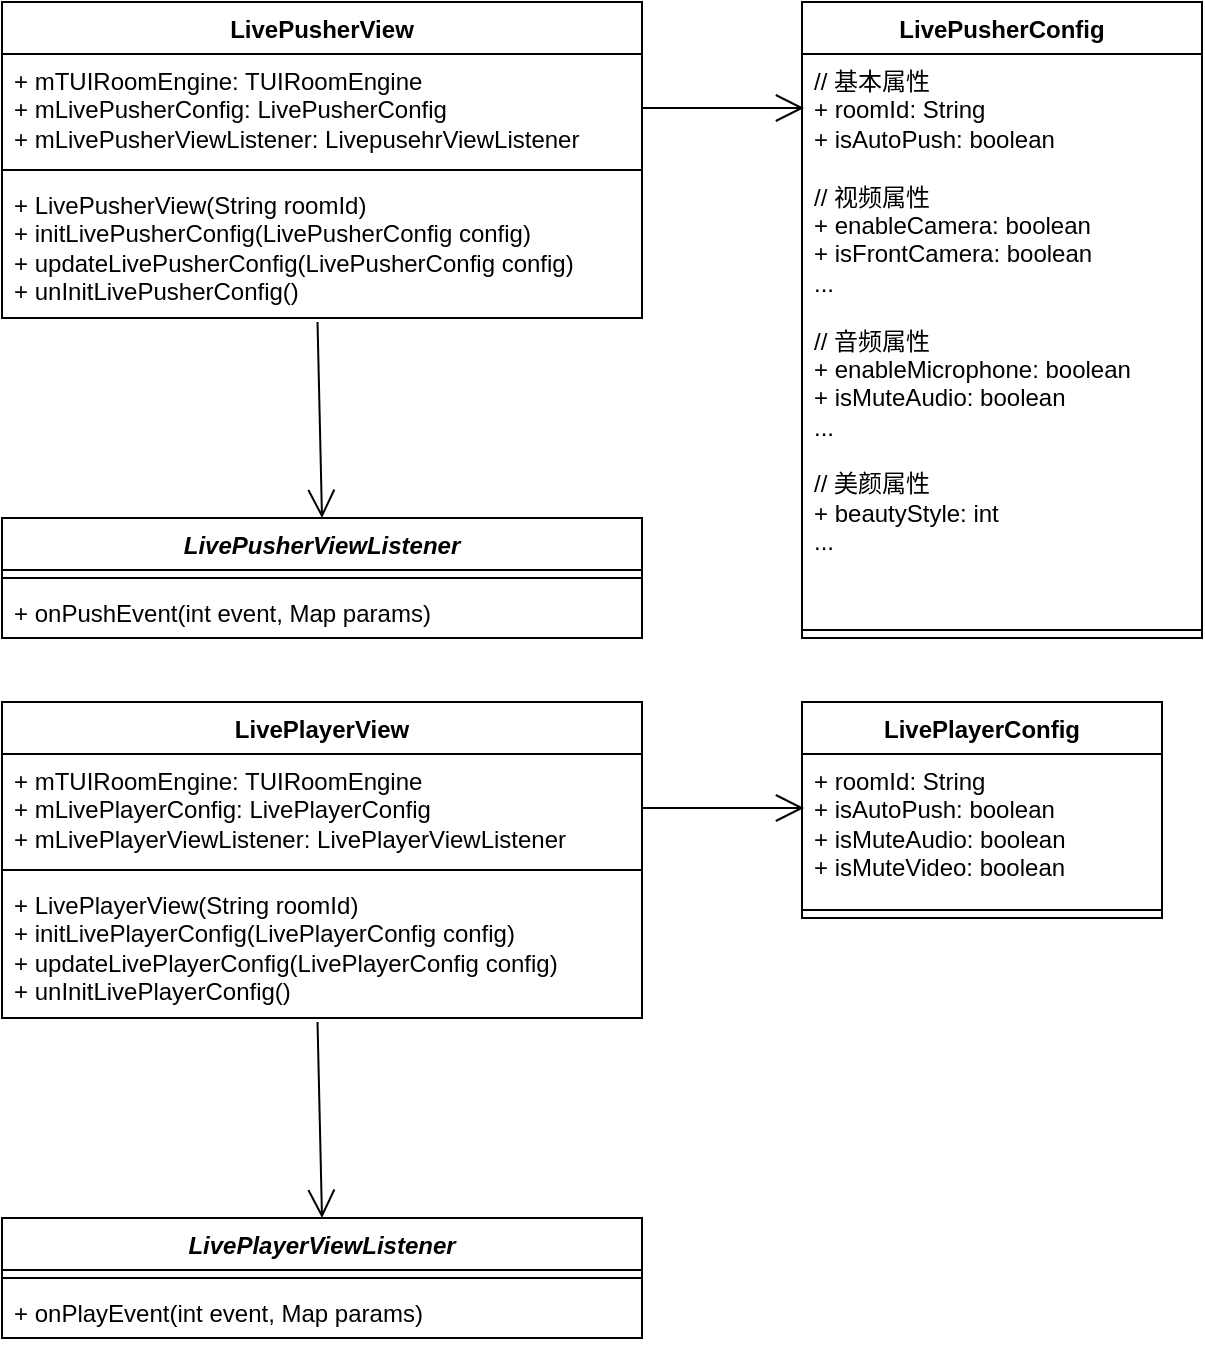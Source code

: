 <mxfile version="24.7.10">
  <diagram name="第 1 页" id="9S_YwSIK5CdDjr1kPvcS">
    <mxGraphModel dx="1207" dy="634" grid="1" gridSize="10" guides="1" tooltips="1" connect="1" arrows="1" fold="1" page="1" pageScale="1" pageWidth="827" pageHeight="1169" math="0" shadow="0">
      <root>
        <mxCell id="0" />
        <mxCell id="1" parent="0" />
        <mxCell id="oRy7QR4EtWhTwmGaqYeI-1" value="LivePusherView" style="swimlane;fontStyle=1;align=center;verticalAlign=top;childLayout=stackLayout;horizontal=1;startSize=26;horizontalStack=0;resizeParent=1;resizeParentMax=0;resizeLast=0;collapsible=1;marginBottom=0;whiteSpace=wrap;html=1;" vertex="1" parent="1">
          <mxGeometry x="160" y="120" width="320" height="158" as="geometry" />
        </mxCell>
        <mxCell id="oRy7QR4EtWhTwmGaqYeI-2" value="+ mTUIRoomEngine: TUIRoomEngine&lt;div&gt;+ mLivePusherConfig: LivePusherConfig&lt;/div&gt;&lt;div&gt;+ mLivePusherViewListener: LivepusehrViewListener&lt;/div&gt;" style="text;strokeColor=none;fillColor=none;align=left;verticalAlign=top;spacingLeft=4;spacingRight=4;overflow=hidden;rotatable=0;points=[[0,0.5],[1,0.5]];portConstraint=eastwest;whiteSpace=wrap;html=1;" vertex="1" parent="oRy7QR4EtWhTwmGaqYeI-1">
          <mxGeometry y="26" width="320" height="54" as="geometry" />
        </mxCell>
        <mxCell id="oRy7QR4EtWhTwmGaqYeI-3" value="" style="line;strokeWidth=1;fillColor=none;align=left;verticalAlign=middle;spacingTop=-1;spacingLeft=3;spacingRight=3;rotatable=0;labelPosition=right;points=[];portConstraint=eastwest;strokeColor=inherit;" vertex="1" parent="oRy7QR4EtWhTwmGaqYeI-1">
          <mxGeometry y="80" width="320" height="8" as="geometry" />
        </mxCell>
        <mxCell id="oRy7QR4EtWhTwmGaqYeI-4" value="+ LivePusherView(String roomId)&lt;div&gt;+ initLivePusherConfig(LivePusherConfig config)&lt;/div&gt;&lt;div&gt;+ updateLivePusherConfig(&lt;span style=&quot;background-color: initial;&quot;&gt;LivePusherConfig config&lt;/span&gt;&lt;span style=&quot;background-color: initial;&quot;&gt;)&lt;/span&gt;&lt;/div&gt;&lt;div&gt;&lt;span style=&quot;background-color: initial;&quot;&gt;+ unInitLivePusherConfig()&lt;/span&gt;&lt;/div&gt;" style="text;strokeColor=none;fillColor=none;align=left;verticalAlign=top;spacingLeft=4;spacingRight=4;overflow=hidden;rotatable=0;points=[[0,0.5],[1,0.5]];portConstraint=eastwest;whiteSpace=wrap;html=1;" vertex="1" parent="oRy7QR4EtWhTwmGaqYeI-1">
          <mxGeometry y="88" width="320" height="70" as="geometry" />
        </mxCell>
        <mxCell id="oRy7QR4EtWhTwmGaqYeI-5" value="LivePusherConfig" style="swimlane;fontStyle=1;align=center;verticalAlign=top;childLayout=stackLayout;horizontal=1;startSize=26;horizontalStack=0;resizeParent=1;resizeParentMax=0;resizeLast=0;collapsible=1;marginBottom=0;whiteSpace=wrap;html=1;" vertex="1" parent="1">
          <mxGeometry x="560" y="120" width="200" height="318" as="geometry" />
        </mxCell>
        <mxCell id="oRy7QR4EtWhTwmGaqYeI-6" value="// 基本属性&lt;div&gt;+ roomId: String&lt;/div&gt;&lt;div&gt;+ isAutoPush: boolean&lt;/div&gt;&lt;div&gt;&lt;br&gt;&lt;/div&gt;&lt;div&gt;// 视频属性&lt;/div&gt;&lt;div&gt;+ enableCamera: boolean&lt;/div&gt;&lt;div&gt;+ isFrontCamera: boolean&lt;/div&gt;&lt;div&gt;...&lt;/div&gt;&lt;div&gt;&lt;br&gt;&lt;/div&gt;&lt;div&gt;// 音频属性&lt;/div&gt;&lt;div&gt;&lt;div&gt;+ enableMicrophone: boolean&lt;/div&gt;&lt;div&gt;+ isMuteAudio: boolean&lt;/div&gt;&lt;div&gt;...&lt;/div&gt;&lt;/div&gt;&lt;div&gt;&lt;br&gt;&lt;/div&gt;&lt;div&gt;// 美颜属性&lt;/div&gt;&lt;div&gt;+ beautyStyle: int&lt;/div&gt;&lt;div&gt;...&lt;/div&gt;" style="text;strokeColor=none;fillColor=none;align=left;verticalAlign=top;spacingLeft=4;spacingRight=4;overflow=hidden;rotatable=0;points=[[0,0.5],[1,0.5]];portConstraint=eastwest;whiteSpace=wrap;html=1;" vertex="1" parent="oRy7QR4EtWhTwmGaqYeI-5">
          <mxGeometry y="26" width="200" height="284" as="geometry" />
        </mxCell>
        <mxCell id="oRy7QR4EtWhTwmGaqYeI-7" value="" style="line;strokeWidth=1;fillColor=none;align=left;verticalAlign=middle;spacingTop=-1;spacingLeft=3;spacingRight=3;rotatable=0;labelPosition=right;points=[];portConstraint=eastwest;strokeColor=inherit;" vertex="1" parent="oRy7QR4EtWhTwmGaqYeI-5">
          <mxGeometry y="310" width="200" height="8" as="geometry" />
        </mxCell>
        <mxCell id="oRy7QR4EtWhTwmGaqYeI-9" value="&lt;i&gt;LivePusherViewListener&lt;/i&gt;" style="swimlane;fontStyle=1;align=center;verticalAlign=top;childLayout=stackLayout;horizontal=1;startSize=26;horizontalStack=0;resizeParent=1;resizeParentMax=0;resizeLast=0;collapsible=1;marginBottom=0;whiteSpace=wrap;html=1;" vertex="1" parent="1">
          <mxGeometry x="160" y="378" width="320" height="60" as="geometry" />
        </mxCell>
        <mxCell id="oRy7QR4EtWhTwmGaqYeI-11" value="" style="line;strokeWidth=1;fillColor=none;align=left;verticalAlign=middle;spacingTop=-1;spacingLeft=3;spacingRight=3;rotatable=0;labelPosition=right;points=[];portConstraint=eastwest;strokeColor=inherit;" vertex="1" parent="oRy7QR4EtWhTwmGaqYeI-9">
          <mxGeometry y="26" width="320" height="8" as="geometry" />
        </mxCell>
        <mxCell id="oRy7QR4EtWhTwmGaqYeI-12" value="+ onPushEvent(int event, Map params)" style="text;strokeColor=none;fillColor=none;align=left;verticalAlign=top;spacingLeft=4;spacingRight=4;overflow=hidden;rotatable=0;points=[[0,0.5],[1,0.5]];portConstraint=eastwest;whiteSpace=wrap;html=1;" vertex="1" parent="oRy7QR4EtWhTwmGaqYeI-9">
          <mxGeometry y="34" width="320" height="26" as="geometry" />
        </mxCell>
        <mxCell id="oRy7QR4EtWhTwmGaqYeI-13" value="" style="endArrow=open;endFill=1;endSize=12;html=1;rounded=0;exitX=1;exitY=0.5;exitDx=0;exitDy=0;" edge="1" parent="1" source="oRy7QR4EtWhTwmGaqYeI-2">
          <mxGeometry width="160" relative="1" as="geometry">
            <mxPoint x="550" y="330" as="sourcePoint" />
            <mxPoint x="561" y="173" as="targetPoint" />
          </mxGeometry>
        </mxCell>
        <mxCell id="oRy7QR4EtWhTwmGaqYeI-14" value="" style="endArrow=open;endFill=1;endSize=12;html=1;rounded=0;exitX=0.493;exitY=1.029;exitDx=0;exitDy=0;exitPerimeter=0;entryX=0.5;entryY=0;entryDx=0;entryDy=0;" edge="1" parent="1" source="oRy7QR4EtWhTwmGaqYeI-4" target="oRy7QR4EtWhTwmGaqYeI-9">
          <mxGeometry width="160" relative="1" as="geometry">
            <mxPoint x="480" y="310" as="sourcePoint" />
            <mxPoint x="640" y="310" as="targetPoint" />
          </mxGeometry>
        </mxCell>
        <mxCell id="oRy7QR4EtWhTwmGaqYeI-15" value="LivePlayerView" style="swimlane;fontStyle=1;align=center;verticalAlign=top;childLayout=stackLayout;horizontal=1;startSize=26;horizontalStack=0;resizeParent=1;resizeParentMax=0;resizeLast=0;collapsible=1;marginBottom=0;whiteSpace=wrap;html=1;" vertex="1" parent="1">
          <mxGeometry x="160" y="470" width="320" height="158" as="geometry" />
        </mxCell>
        <mxCell id="oRy7QR4EtWhTwmGaqYeI-16" value="+ mTUIRoomEngine: TUIRoomEngine&lt;div&gt;+ mLivePlayerConfig: LivePlayerConfig&lt;/div&gt;&lt;div&gt;+ mLivePlayerViewListener: LivePlayerViewListener&lt;/div&gt;" style="text;strokeColor=none;fillColor=none;align=left;verticalAlign=top;spacingLeft=4;spacingRight=4;overflow=hidden;rotatable=0;points=[[0,0.5],[1,0.5]];portConstraint=eastwest;whiteSpace=wrap;html=1;" vertex="1" parent="oRy7QR4EtWhTwmGaqYeI-15">
          <mxGeometry y="26" width="320" height="54" as="geometry" />
        </mxCell>
        <mxCell id="oRy7QR4EtWhTwmGaqYeI-17" value="" style="line;strokeWidth=1;fillColor=none;align=left;verticalAlign=middle;spacingTop=-1;spacingLeft=3;spacingRight=3;rotatable=0;labelPosition=right;points=[];portConstraint=eastwest;strokeColor=inherit;" vertex="1" parent="oRy7QR4EtWhTwmGaqYeI-15">
          <mxGeometry y="80" width="320" height="8" as="geometry" />
        </mxCell>
        <mxCell id="oRy7QR4EtWhTwmGaqYeI-18" value="+ LivePlayerView(String roomId)&lt;div&gt;+ initLivePlayerConfig(LivePlayerConfig config)&lt;/div&gt;&lt;div&gt;+ updateLivePlayerConfig(&lt;span style=&quot;background-color: initial;&quot;&gt;LivePlayerConfig config&lt;/span&gt;&lt;span style=&quot;background-color: initial;&quot;&gt;)&lt;/span&gt;&lt;/div&gt;&lt;div&gt;&lt;span style=&quot;background-color: initial;&quot;&gt;+ unInitLivePlayerConfig()&lt;/span&gt;&lt;/div&gt;" style="text;strokeColor=none;fillColor=none;align=left;verticalAlign=top;spacingLeft=4;spacingRight=4;overflow=hidden;rotatable=0;points=[[0,0.5],[1,0.5]];portConstraint=eastwest;whiteSpace=wrap;html=1;" vertex="1" parent="oRy7QR4EtWhTwmGaqYeI-15">
          <mxGeometry y="88" width="320" height="70" as="geometry" />
        </mxCell>
        <mxCell id="oRy7QR4EtWhTwmGaqYeI-19" value="LivePlayerConfig" style="swimlane;fontStyle=1;align=center;verticalAlign=top;childLayout=stackLayout;horizontal=1;startSize=26;horizontalStack=0;resizeParent=1;resizeParentMax=0;resizeLast=0;collapsible=1;marginBottom=0;whiteSpace=wrap;html=1;" vertex="1" parent="1">
          <mxGeometry x="560" y="470" width="180" height="108" as="geometry" />
        </mxCell>
        <mxCell id="oRy7QR4EtWhTwmGaqYeI-20" value="&lt;div&gt;+ roomId: String&lt;/div&gt;&lt;div&gt;+ isAutoPush: boolean&lt;/div&gt;&lt;div&gt;+ isMuteAudio: boolean&lt;/div&gt;&lt;div&gt;+ isMuteVideo: boolean&lt;/div&gt;&lt;div&gt;&lt;br&gt;&lt;/div&gt;" style="text;strokeColor=none;fillColor=none;align=left;verticalAlign=top;spacingLeft=4;spacingRight=4;overflow=hidden;rotatable=0;points=[[0,0.5],[1,0.5]];portConstraint=eastwest;whiteSpace=wrap;html=1;" vertex="1" parent="oRy7QR4EtWhTwmGaqYeI-19">
          <mxGeometry y="26" width="180" height="74" as="geometry" />
        </mxCell>
        <mxCell id="oRy7QR4EtWhTwmGaqYeI-21" value="" style="line;strokeWidth=1;fillColor=none;align=left;verticalAlign=middle;spacingTop=-1;spacingLeft=3;spacingRight=3;rotatable=0;labelPosition=right;points=[];portConstraint=eastwest;strokeColor=inherit;" vertex="1" parent="oRy7QR4EtWhTwmGaqYeI-19">
          <mxGeometry y="100" width="180" height="8" as="geometry" />
        </mxCell>
        <mxCell id="oRy7QR4EtWhTwmGaqYeI-22" value="&lt;i&gt;LivePlayerViewListener&lt;/i&gt;" style="swimlane;fontStyle=1;align=center;verticalAlign=top;childLayout=stackLayout;horizontal=1;startSize=26;horizontalStack=0;resizeParent=1;resizeParentMax=0;resizeLast=0;collapsible=1;marginBottom=0;whiteSpace=wrap;html=1;" vertex="1" parent="1">
          <mxGeometry x="160" y="728" width="320" height="60" as="geometry" />
        </mxCell>
        <mxCell id="oRy7QR4EtWhTwmGaqYeI-23" value="" style="line;strokeWidth=1;fillColor=none;align=left;verticalAlign=middle;spacingTop=-1;spacingLeft=3;spacingRight=3;rotatable=0;labelPosition=right;points=[];portConstraint=eastwest;strokeColor=inherit;" vertex="1" parent="oRy7QR4EtWhTwmGaqYeI-22">
          <mxGeometry y="26" width="320" height="8" as="geometry" />
        </mxCell>
        <mxCell id="oRy7QR4EtWhTwmGaqYeI-24" value="+ onPlayEvent(int event, Map params)" style="text;strokeColor=none;fillColor=none;align=left;verticalAlign=top;spacingLeft=4;spacingRight=4;overflow=hidden;rotatable=0;points=[[0,0.5],[1,0.5]];portConstraint=eastwest;whiteSpace=wrap;html=1;" vertex="1" parent="oRy7QR4EtWhTwmGaqYeI-22">
          <mxGeometry y="34" width="320" height="26" as="geometry" />
        </mxCell>
        <mxCell id="oRy7QR4EtWhTwmGaqYeI-25" value="" style="endArrow=open;endFill=1;endSize=12;html=1;rounded=0;exitX=1;exitY=0.5;exitDx=0;exitDy=0;" edge="1" parent="1" source="oRy7QR4EtWhTwmGaqYeI-16">
          <mxGeometry width="160" relative="1" as="geometry">
            <mxPoint x="550" y="680" as="sourcePoint" />
            <mxPoint x="561" y="523" as="targetPoint" />
          </mxGeometry>
        </mxCell>
        <mxCell id="oRy7QR4EtWhTwmGaqYeI-26" value="" style="endArrow=open;endFill=1;endSize=12;html=1;rounded=0;exitX=0.493;exitY=1.029;exitDx=0;exitDy=0;exitPerimeter=0;entryX=0.5;entryY=0;entryDx=0;entryDy=0;" edge="1" parent="1" source="oRy7QR4EtWhTwmGaqYeI-18" target="oRy7QR4EtWhTwmGaqYeI-22">
          <mxGeometry width="160" relative="1" as="geometry">
            <mxPoint x="480" y="660" as="sourcePoint" />
            <mxPoint x="640" y="660" as="targetPoint" />
          </mxGeometry>
        </mxCell>
      </root>
    </mxGraphModel>
  </diagram>
</mxfile>
